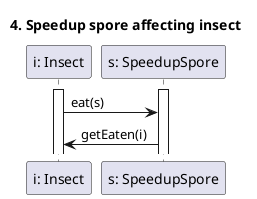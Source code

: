 @startuml InsectSpeedUp

title 4. Speedup spore affecting insect

participant "i: Insect" as I
participant "s: SpeedupSpore" as Sp

activate I
activate Sp

I -> Sp : eat(s)
Sp -> I : getEaten(i)

@enduml
